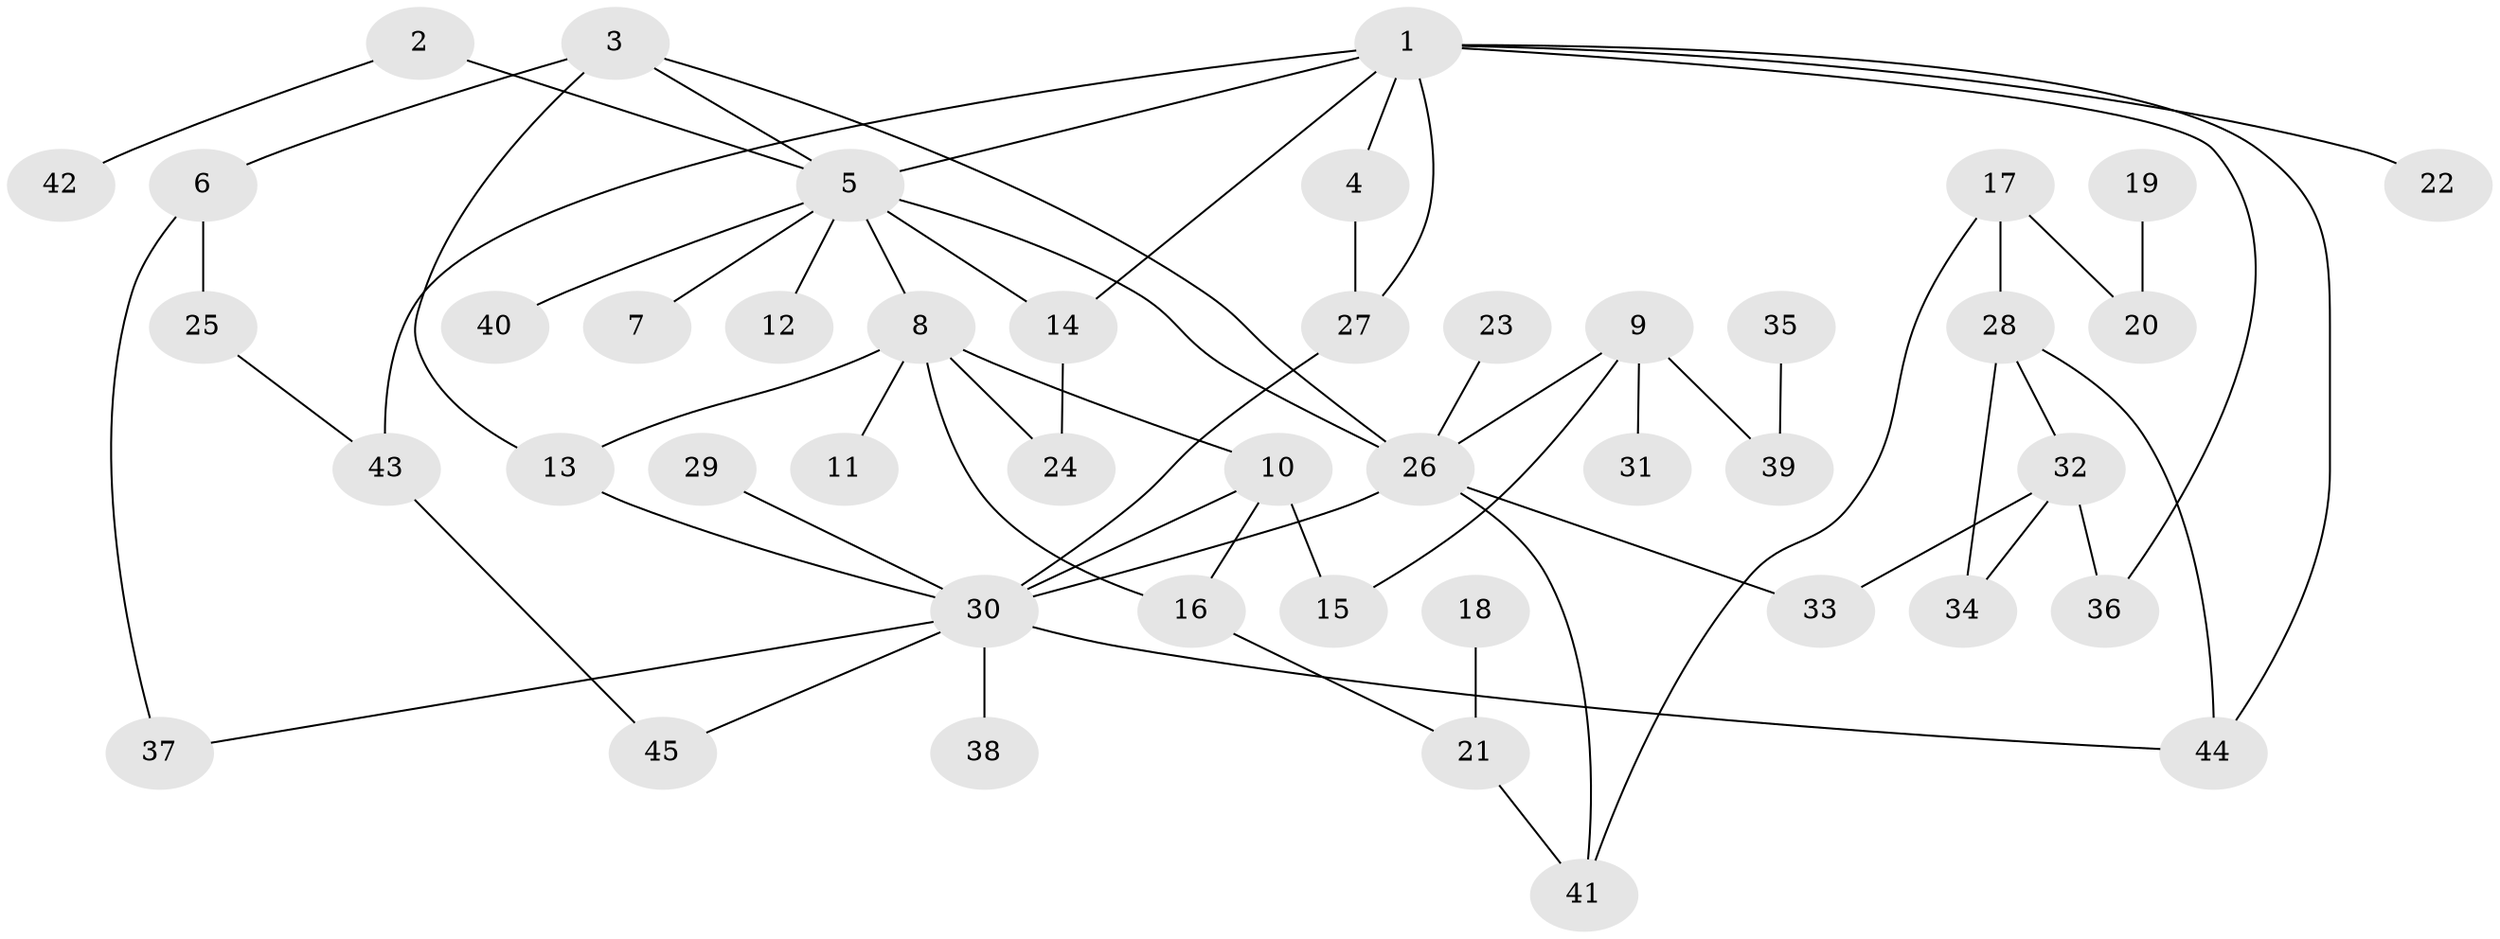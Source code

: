 // original degree distribution, {7: 0.011235955056179775, 4: 0.11235955056179775, 1: 0.3146067415730337, 8: 0.011235955056179775, 2: 0.2696629213483146, 6: 0.0449438202247191, 3: 0.23595505617977527}
// Generated by graph-tools (version 1.1) at 2025/25/03/09/25 03:25:36]
// undirected, 45 vertices, 63 edges
graph export_dot {
graph [start="1"]
  node [color=gray90,style=filled];
  1;
  2;
  3;
  4;
  5;
  6;
  7;
  8;
  9;
  10;
  11;
  12;
  13;
  14;
  15;
  16;
  17;
  18;
  19;
  20;
  21;
  22;
  23;
  24;
  25;
  26;
  27;
  28;
  29;
  30;
  31;
  32;
  33;
  34;
  35;
  36;
  37;
  38;
  39;
  40;
  41;
  42;
  43;
  44;
  45;
  1 -- 4 [weight=1.0];
  1 -- 5 [weight=1.0];
  1 -- 14 [weight=1.0];
  1 -- 22 [weight=1.0];
  1 -- 27 [weight=1.0];
  1 -- 36 [weight=1.0];
  1 -- 43 [weight=1.0];
  1 -- 44 [weight=1.0];
  2 -- 5 [weight=1.0];
  2 -- 42 [weight=1.0];
  3 -- 5 [weight=1.0];
  3 -- 6 [weight=1.0];
  3 -- 13 [weight=1.0];
  3 -- 26 [weight=1.0];
  4 -- 27 [weight=1.0];
  5 -- 7 [weight=1.0];
  5 -- 8 [weight=1.0];
  5 -- 12 [weight=1.0];
  5 -- 14 [weight=1.0];
  5 -- 26 [weight=2.0];
  5 -- 40 [weight=1.0];
  6 -- 25 [weight=1.0];
  6 -- 37 [weight=1.0];
  8 -- 10 [weight=1.0];
  8 -- 11 [weight=1.0];
  8 -- 13 [weight=1.0];
  8 -- 16 [weight=1.0];
  8 -- 24 [weight=1.0];
  9 -- 15 [weight=1.0];
  9 -- 26 [weight=1.0];
  9 -- 31 [weight=2.0];
  9 -- 39 [weight=1.0];
  10 -- 15 [weight=1.0];
  10 -- 16 [weight=1.0];
  10 -- 30 [weight=1.0];
  13 -- 30 [weight=1.0];
  14 -- 24 [weight=1.0];
  16 -- 21 [weight=1.0];
  17 -- 20 [weight=1.0];
  17 -- 28 [weight=1.0];
  17 -- 41 [weight=1.0];
  18 -- 21 [weight=1.0];
  19 -- 20 [weight=1.0];
  21 -- 41 [weight=1.0];
  23 -- 26 [weight=1.0];
  25 -- 43 [weight=1.0];
  26 -- 30 [weight=1.0];
  26 -- 33 [weight=1.0];
  26 -- 41 [weight=1.0];
  27 -- 30 [weight=1.0];
  28 -- 32 [weight=1.0];
  28 -- 34 [weight=1.0];
  28 -- 44 [weight=1.0];
  29 -- 30 [weight=1.0];
  30 -- 37 [weight=1.0];
  30 -- 38 [weight=1.0];
  30 -- 44 [weight=1.0];
  30 -- 45 [weight=1.0];
  32 -- 33 [weight=1.0];
  32 -- 34 [weight=1.0];
  32 -- 36 [weight=1.0];
  35 -- 39 [weight=1.0];
  43 -- 45 [weight=1.0];
}
